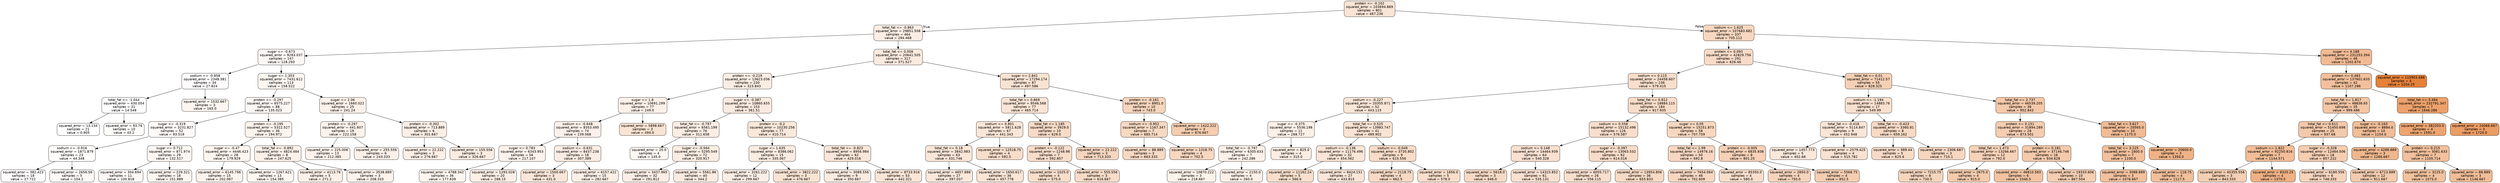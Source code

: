 digraph Tree {
node [shape=box, style="filled, rounded", color="black", fontname="helvetica"] ;
edge [fontname="helvetica"] ;
0 [label="protein <= -0.102\nsquared_error = 103694.869\nsamples = 801\nvalue = 467.236", fillcolor="#f9e4d5"] ;
1 [label="total_fat <= -0.863\nsquared_error = 29851.508\nsamples = 464\nvalue = 294.468", fillcolor="#fceee5"] ;
0 -> 1 [labeldistance=2.5, labelangle=45, headlabel="True"] ;
2 [label="sugar <= -0.673\nsquared_error = 9293.037\nsamples = 147\nvalue = 128.293", fillcolor="#fdf8f4"] ;
1 -> 2 ;
3 [label="sodium <= -0.858\nsquared_error = 2348.381\nsamples = 34\nvalue = 27.824", fillcolor="#fffdfd"] ;
2 -> 3 ;
4 [label="total_fat <= -1.044\nsquared_error = 430.054\nsamples = 31\nvalue = 14.548", fillcolor="#fffefe"] ;
3 -> 4 ;
5 [label="squared_error = 13.134\nsamples = 21\nvalue = 0.905", fillcolor="#ffffff"] ;
4 -> 5 ;
6 [label="squared_error = 93.76\nsamples = 10\nvalue = 43.2", fillcolor="#fffdfb"] ;
4 -> 6 ;
7 [label="squared_error = 1532.667\nsamples = 3\nvalue = 165.0", fillcolor="#fdf6f0"] ;
3 -> 7 ;
8 [label="sugar <= 1.353\nsquared_error = 7431.612\nsamples = 113\nvalue = 158.522", fillcolor="#fdf6f1"] ;
2 -> 8 ;
9 [label="protein <= -0.297\nsquared_error = 6575.227\nsamples = 88\nvalue = 135.023", fillcolor="#fdf7f3"] ;
8 -> 9 ;
10 [label="sugar <= -0.319\nsquared_error = 3231.827\nsamples = 52\nvalue = 93.519", fillcolor="#fefaf7"] ;
9 -> 10 ;
11 [label="sodium <= -0.916\nsquared_error = 1871.879\nsamples = 23\nvalue = 44.348", fillcolor="#fefdfb"] ;
10 -> 11 ;
12 [label="squared_error = 382.423\nsamples = 18\nvalue = 27.722", fillcolor="#fffdfd"] ;
11 -> 12 ;
13 [label="squared_error = 2656.56\nsamples = 5\nvalue = 104.2", fillcolor="#fef9f6"] ;
11 -> 13 ;
14 [label="sugar <= 0.712\nsquared_error = 871.974\nsamples = 29\nvalue = 132.517", fillcolor="#fdf7f3"] ;
10 -> 14 ;
15 [label="squared_error = 304.694\nsamples = 11\nvalue = 100.818", fillcolor="#fef9f6"] ;
14 -> 15 ;
16 [label="squared_error = 229.321\nsamples = 18\nvalue = 151.889", fillcolor="#fdf6f1"] ;
14 -> 16 ;
17 [label="protein <= -0.195\nsquared_error = 5322.527\nsamples = 36\nvalue = 194.972", fillcolor="#fdf4ee"] ;
9 -> 17 ;
18 [label="sugar <= -0.47\nsquared_error = 4446.423\nsamples = 28\nvalue = 179.929", fillcolor="#fdf5ef"] ;
17 -> 18 ;
19 [label="squared_error = 6145.796\nsamples = 15\nvalue = 202.067", fillcolor="#fdf3ed"] ;
18 -> 19 ;
20 [label="squared_error = 1267.621\nsamples = 13\nvalue = 154.385", fillcolor="#fdf6f1"] ;
18 -> 20 ;
21 [label="total_fat <= -0.892\nsquared_error = 4824.484\nsamples = 8\nvalue = 247.625", fillcolor="#fcf1e9"] ;
17 -> 21 ;
22 [label="squared_error = 4113.76\nsamples = 5\nvalue = 271.2", fillcolor="#fcf0e7"] ;
21 -> 22 ;
23 [label="squared_error = 3538.889\nsamples = 3\nvalue = 208.333", fillcolor="#fdf3ec"] ;
21 -> 23 ;
24 [label="sugar <= 2.06\nsquared_error = 1660.022\nsamples = 25\nvalue = 241.24", fillcolor="#fcf1e9"] ;
8 -> 24 ;
25 [label="protein <= -0.297\nsquared_error = 441.607\nsamples = 19\nvalue = 222.158", fillcolor="#fcf2eb"] ;
24 -> 25 ;
26 [label="squared_error = 225.006\nsamples = 13\nvalue = 212.385", fillcolor="#fdf3ec"] ;
25 -> 26 ;
27 [label="squared_error = 255.556\nsamples = 6\nvalue = 243.333", fillcolor="#fcf1e9"] ;
25 -> 27 ;
28 [label="protein <= -0.302\nsquared_error = 713.889\nsamples = 6\nvalue = 301.667", fillcolor="#fbeee4"] ;
24 -> 28 ;
29 [label="squared_error = 22.222\nsamples = 3\nvalue = 276.667", fillcolor="#fcefe6"] ;
28 -> 29 ;
30 [label="squared_error = 155.556\nsamples = 3\nvalue = 326.667", fillcolor="#fbece2"] ;
28 -> 30 ;
31 [label="total_fat <= 0.008\nsquared_error = 20641.505\nsamples = 317\nvalue = 371.527", fillcolor="#fbeade"] ;
1 -> 31 ;
32 [label="protein <= -0.219\nsquared_error = 13623.036\nsamples = 230\nvalue = 323.843", fillcolor="#fbede2"] ;
31 -> 32 ;
33 [label="sugar <= 1.8\nsquared_error = 10691.299\nsamples = 77\nvalue = 249.0", fillcolor="#fcf1e9"] ;
32 -> 33 ;
34 [label="sodium <= -0.648\nsquared_error = 8353.495\nsamples = 74\nvalue = 239.068", fillcolor="#fcf1ea"] ;
33 -> 34 ;
35 [label="sugar <= 0.783\nsquared_error = 6343.953\nsamples = 56\nvalue = 217.107", fillcolor="#fcf3ec"] ;
34 -> 35 ;
36 [label="squared_error = 4788.342\nsamples = 36\nvalue = 177.639", fillcolor="#fdf5ef"] ;
35 -> 36 ;
37 [label="squared_error = 1293.028\nsamples = 20\nvalue = 288.15", fillcolor="#fcefe5"] ;
35 -> 37 ;
38 [label="sodium <= -0.631\nsquared_error = 8437.238\nsamples = 18\nvalue = 307.389", fillcolor="#fbede3"] ;
34 -> 38 ;
39 [label="squared_error = 1500.667\nsamples = 3\nvalue = 431.0", fillcolor="#fae6d8"] ;
38 -> 39 ;
40 [label="squared_error = 6157.422\nsamples = 15\nvalue = 282.667", fillcolor="#fcefe6"] ;
38 -> 40 ;
41 [label="squared_error = 5898.667\nsamples = 3\nvalue = 494.0", fillcolor="#f9e3d3"] ;
33 -> 41 ;
42 [label="sugar <= -0.387\nsquared_error = 10860.655\nsamples = 153\nvalue = 361.51", fillcolor="#fbeadf"] ;
32 -> 42 ;
43 [label="total_fat <= -0.797\nsquared_error = 6561.199\nsamples = 76\nvalue = 311.658", fillcolor="#fbede3"] ;
42 -> 43 ;
44 [label="squared_error = 25.0\nsamples = 4\nvalue = 145.0", fillcolor="#fdf7f2"] ;
43 -> 44 ;
45 [label="sugar <= -0.564\nsquared_error = 5295.549\nsamples = 72\nvalue = 320.917", fillcolor="#fbede2"] ;
43 -> 45 ;
46 [label="squared_error = 3437.965\nsamples = 32\nvalue = 291.812", fillcolor="#fceee5"] ;
45 -> 46 ;
47 [label="squared_error = 5561.86\nsamples = 40\nvalue = 344.2", fillcolor="#fbebe0"] ;
45 -> 47 ;
48 [label="protein <= -0.2\nsquared_error = 10230.256\nsamples = 77\nvalue = 410.714", fillcolor="#fae8da"] ;
42 -> 48 ;
49 [label="sugar <= 1.635\nsquared_error = 8386.062\nsamples = 15\nvalue = 335.067", fillcolor="#fbece1"] ;
48 -> 49 ;
50 [label="squared_error = 3261.222\nsamples = 12\nvalue = 299.667", fillcolor="#fbeee4"] ;
49 -> 50 ;
51 [label="squared_error = 3822.222\nsamples = 3\nvalue = 476.667", fillcolor="#f9e4d4"] ;
49 -> 51 ;
52 [label="total_fat <= -0.823\nsquared_error = 8956.984\nsamples = 62\nvalue = 429.016", fillcolor="#fae7d9"] ;
48 -> 52 ;
53 [label="squared_error = 3089.556\nsamples = 9\nvalue = 350.667", fillcolor="#fbebe0"] ;
52 -> 53 ;
54 [label="squared_error = 8733.916\nsamples = 53\nvalue = 442.321", fillcolor="#fae6d7"] ;
52 -> 54 ;
55 [label="sugar <= 2.841\nsquared_error = 17294.174\nsamples = 87\nvalue = 497.586", fillcolor="#f9e3d2"] ;
31 -> 55 ;
56 [label="total_fat <= 0.869\nsquared_error = 9546.568\nsamples = 77\nvalue = 465.714", fillcolor="#fae4d5"] ;
55 -> 56 ;
57 [label="sodium <= 0.801\nsquared_error = 5811.628\nsamples = 67\nvalue = 441.343", fillcolor="#fae6d7"] ;
56 -> 57 ;
58 [label="total_fat <= 0.18\nsquared_error = 3842.983\nsamples = 63\nvalue = 431.746", fillcolor="#fae6d8"] ;
57 -> 58 ;
59 [label="squared_error = 4657.888\nsamples = 27\nvalue = 397.037", fillcolor="#fae8db"] ;
58 -> 59 ;
60 [label="squared_error = 1650.617\nsamples = 36\nvalue = 457.778", fillcolor="#fae5d6"] ;
58 -> 60 ;
61 [label="squared_error = 12518.75\nsamples = 4\nvalue = 592.5", fillcolor="#f8ddca"] ;
57 -> 61 ;
62 [label="total_fat <= 1.185\nsquared_error = 3929.0\nsamples = 10\nvalue = 629.0", fillcolor="#f8dbc7"] ;
56 -> 62 ;
63 [label="protein <= -0.122\nsquared_error = 1248.98\nsamples = 7\nvalue = 592.857", fillcolor="#f8ddca"] ;
62 -> 63 ;
64 [label="squared_error = 1025.0\nsamples = 4\nvalue = 575.0", fillcolor="#f8decb"] ;
63 -> 64 ;
65 [label="squared_error = 555.556\nsamples = 3\nvalue = 616.667", fillcolor="#f8dcc8"] ;
63 -> 65 ;
66 [label="squared_error = 22.222\nsamples = 3\nvalue = 713.333", fillcolor="#f7d6bf"] ;
62 -> 66 ;
67 [label="protein <= -0.161\nsquared_error = 8901.0\nsamples = 10\nvalue = 743.0", fillcolor="#f6d5bc"] ;
55 -> 67 ;
68 [label="sodium <= -0.952\nsquared_error = 1167.347\nsamples = 7\nvalue = 685.714", fillcolor="#f7d8c1"] ;
67 -> 68 ;
69 [label="squared_error = 88.889\nsamples = 3\nvalue = 663.333", fillcolor="#f7d9c3"] ;
68 -> 69 ;
70 [label="squared_error = 1318.75\nsamples = 4\nvalue = 702.5", fillcolor="#f7d7c0"] ;
68 -> 70 ;
71 [label="squared_error = 1422.222\nsamples = 3\nvalue = 876.667", fillcolor="#f5cdb0"] ;
67 -> 71 ;
72 [label="sodium <= 1.625\nsquared_error = 107683.682\nsamples = 337\nvalue = 705.112", fillcolor="#f7d7c0"] ;
0 -> 72 [labeldistance=2.5, labelangle=-45, headlabel="False"] ;
73 [label="protein <= 0.093\nsquared_error = 42829.756\nsamples = 291\nvalue = 626.46", fillcolor="#f8dbc7"] ;
72 -> 73 ;
74 [label="sodium <= 0.115\nsquared_error = 24458.607\nsamples = 236\nvalue = 579.415", fillcolor="#f8decb"] ;
73 -> 74 ;
75 [label="sodium <= -0.227\nsquared_error = 20355.871\nsamples = 52\nvalue = 443.115", fillcolor="#fae6d7"] ;
74 -> 75 ;
76 [label="sugar <= -0.375\nsquared_error = 5536.198\nsamples = 11\nvalue = 268.727", fillcolor="#fcf0e7"] ;
75 -> 76 ;
77 [label="total_fat <= -0.797\nsquared_error = 6305.633\nsamples = 7\nvalue = 242.286", fillcolor="#fcf1e9"] ;
76 -> 77 ;
78 [label="squared_error = 10870.222\nsamples = 3\nvalue = 218.667", fillcolor="#fcf3eb"] ;
77 -> 78 ;
79 [label="squared_error = 2150.0\nsamples = 4\nvalue = 260.0", fillcolor="#fcf0e8"] ;
77 -> 79 ;
80 [label="squared_error = 825.0\nsamples = 4\nvalue = 315.0", fillcolor="#fbede3"] ;
76 -> 80 ;
81 [label="total_fat <= 0.525\nsquared_error = 13983.747\nsamples = 41\nvalue = 489.902", fillcolor="#f9e3d3"] ;
75 -> 81 ;
82 [label="sodium <= -0.136\nsquared_error = 11176.496\nsamples = 32\nvalue = 454.562", fillcolor="#fae5d6"] ;
81 -> 82 ;
83 [label="squared_error = 11162.24\nsamples = 5\nvalue = 566.6", fillcolor="#f8dfcc"] ;
82 -> 83 ;
84 [label="squared_error = 8424.151\nsamples = 27\nvalue = 433.815", fillcolor="#fae6d8"] ;
82 -> 84 ;
85 [label="sodium <= -0.049\nsquared_error = 3735.802\nsamples = 9\nvalue = 615.556", fillcolor="#f8dcc8"] ;
81 -> 85 ;
86 [label="squared_error = 2118.75\nsamples = 4\nvalue = 662.5", fillcolor="#f7d9c4"] ;
85 -> 86 ;
87 [label="squared_error = 1856.0\nsamples = 5\nvalue = 578.0", fillcolor="#f8decb"] ;
85 -> 87 ;
88 [label="total_fat <= 0.812\nsquared_error = 18884.115\nsamples = 184\nvalue = 617.935", fillcolor="#f8dcc8"] ;
74 -> 88 ;
89 [label="sodium <= 0.558\nsquared_error = 15132.496\nsamples = 126\nvalue = 576.587", fillcolor="#f8decb"] ;
88 -> 89 ;
90 [label="sodium <= 0.148\nsquared_error = 14464.939\nsamples = 64\nvalue = 540.328", fillcolor="#f9e0cf"] ;
89 -> 90 ;
91 [label="squared_error = 5618.0\nsamples = 3\nvalue = 646.0", fillcolor="#f7dac5"] ;
90 -> 91 ;
92 [label="squared_error = 14323.852\nsamples = 61\nvalue = 535.131", fillcolor="#f9e0cf"] ;
90 -> 92 ;
93 [label="sugar <= -0.397\nsquared_error = 13063.532\nsamples = 62\nvalue = 614.016", fillcolor="#f8dcc8"] ;
89 -> 93 ;
94 [label="squared_error = 6055.717\nsamples = 26\nvalue = 556.115", fillcolor="#f8dfcd"] ;
93 -> 94 ;
95 [label="squared_error = 13954.806\nsamples = 36\nvalue = 655.833", fillcolor="#f7dac4"] ;
93 -> 95 ;
96 [label="sugar <= 0.05\nsquared_error = 15251.873\nsamples = 58\nvalue = 707.759", fillcolor="#f7d7bf"] ;
88 -> 96 ;
97 [label="total_fat <= 1.99\nsquared_error = 14976.16\nsamples = 50\nvalue = 692.8", fillcolor="#f7d7c1"] ;
96 -> 97 ;
98 [label="squared_error = 7654.064\nsamples = 46\nvalue = 702.609", fillcolor="#f7d7c0"] ;
97 -> 98 ;
99 [label="squared_error = 85350.0\nsamples = 4\nvalue = 580.0", fillcolor="#f8decb"] ;
97 -> 99 ;
100 [label="protein <= -0.005\nsquared_error = 6835.938\nsamples = 8\nvalue = 801.25", fillcolor="#f6d1b7"] ;
96 -> 100 ;
101 [label="squared_error = 2850.0\nsamples = 4\nvalue = 750.0", fillcolor="#f6d4bc"] ;
100 -> 101 ;
102 [label="squared_error = 5568.75\nsamples = 4\nvalue = 852.5", fillcolor="#f5ceb2"] ;
100 -> 102 ;
103 [label="total_fat <= 0.01\nsquared_error = 71412.57\nsamples = 55\nvalue = 828.325", fillcolor="#f5d0b5"] ;
73 -> 103 ;
104 [label="sodium <= -1.194\nsquared_error = 14883.76\nsamples = 17\nvalue = 549.99", fillcolor="#f9e0ce"] ;
103 -> 104 ;
105 [label="total_fat <= -0.418\nsquared_error = 5114.847\nsamples = 9\nvalue = 452.948", fillcolor="#fae5d6"] ;
104 -> 105 ;
106 [label="squared_error = 1457.773\nsamples = 5\nvalue = 402.68", fillcolor="#fae8db"] ;
105 -> 106 ;
107 [label="squared_error = 2579.425\nsamples = 4\nvalue = 515.782", fillcolor="#f9e2d1"] ;
105 -> 107 ;
108 [label="total_fat <= -0.423\nsquared_error = 3360.81\nsamples = 8\nvalue = 659.162", fillcolor="#f7d9c4"] ;
104 -> 108 ;
109 [label="squared_error = 989.44\nsamples = 5\nvalue = 625.6", fillcolor="#f8dbc7"] ;
108 -> 109 ;
110 [label="squared_error = 2306.687\nsamples = 3\nvalue = 715.1", fillcolor="#f7d6bf"] ;
108 -> 110 ;
111 [label="total_fat <= 2.737\nsquared_error = 46539.205\nsamples = 38\nvalue = 952.843", fillcolor="#f4c9a9"] ;
103 -> 111 ;
112 [label="protein <= 0.151\nsquared_error = 31894.289\nsamples = 28\nvalue = 873.501", fillcolor="#f5cdb1"] ;
111 -> 112 ;
113 [label="total_fat <= 1.473\nsquared_error = 13266.667\nsamples = 12\nvalue = 792.0", fillcolor="#f6d2b8"] ;
112 -> 113 ;
114 [label="squared_error = 7215.75\nsamples = 8\nvalue = 730.5", fillcolor="#f6d5bd"] ;
113 -> 114 ;
115 [label="squared_error = 2675.0\nsamples = 4\nvalue = 915.0", fillcolor="#f4cbad"] ;
113 -> 115 ;
116 [label="protein <= 0.181\nsquared_error = 37146.746\nsamples = 16\nvalue = 934.628", fillcolor="#f4caab"] ;
112 -> 116 ;
117 [label="squared_error = 46810.583\nsamples = 6\nvalue = 1046.5", fillcolor="#f3c3a1"] ;
116 -> 117 ;
118 [label="squared_error = 19333.606\nsamples = 10\nvalue = 867.504", fillcolor="#f5cdb1"] ;
116 -> 118 ;
119 [label="total_fat <= 3.627\nsquared_error = 20565.0\nsamples = 10\nvalue = 1175.0", fillcolor="#f1bc95"] ;
111 -> 119 ;
120 [label="total_fat <= 3.225\nsquared_error = 1800.0\nsamples = 7\nvalue = 1100.0", fillcolor="#f2c09c"] ;
119 -> 120 ;
121 [label="squared_error = 3088.889\nsamples = 3\nvalue = 1076.667", fillcolor="#f2c19e"] ;
120 -> 121 ;
122 [label="squared_error = 118.75\nsamples = 4\nvalue = 1117.5", fillcolor="#f2bf9b"] ;
120 -> 122 ;
123 [label="squared_error = 20600.0\nsamples = 3\nvalue = 1350.0", fillcolor="#efb286"] ;
119 -> 123 ;
124 [label="sugar <= 4.188\nsquared_error = 231253.394\nsamples = 46\nvalue = 1202.674", fillcolor="#f1ba93"] ;
72 -> 124 ;
125 [label="protein <= 0.483\nsquared_error = 137601.633\nsamples = 42\nvalue = 1107.286", fillcolor="#f2c09c"] ;
124 -> 125 ;
126 [label="total_fat <= 1.817\nsquared_error = 48838.65\nsamples = 35\nvalue = 999.486", fillcolor="#f3c6a5"] ;
125 -> 126 ;
127 [label="total_fat <= 0.611\nsquared_error = 51450.698\nsamples = 25\nvalue = 937.68", fillcolor="#f4c9ab"] ;
126 -> 127 ;
128 [label="sodium <= 1.822\nsquared_error = 92250.816\nsamples = 7\nvalue = 1144.571", fillcolor="#f2be98"] ;
127 -> 128 ;
129 [label="squared_error = 45355.556\nsamples = 3\nvalue = 843.333", fillcolor="#f5cfb3"] ;
128 -> 129 ;
130 [label="squared_error = 8320.25\nsamples = 4\nvalue = 1370.5", fillcolor="#efb184"] ;
128 -> 130 ;
131 [label="sugar <= -0.328\nsquared_error = 12464.506\nsamples = 18\nvalue = 857.222", fillcolor="#f5ceb2"] ;
127 -> 131 ;
132 [label="squared_error = 6180.556\nsamples = 6\nvalue = 748.333", fillcolor="#f6d4bc"] ;
131 -> 132 ;
133 [label="squared_error = 6713.889\nsamples = 12\nvalue = 911.667", fillcolor="#f4cbad"] ;
131 -> 133 ;
134 [label="sugar <= -0.163\nsquared_error = 8884.0\nsamples = 10\nvalue = 1154.0", fillcolor="#f1bd97"] ;
126 -> 134 ;
135 [label="squared_error = 4288.889\nsamples = 3\nvalue = 1266.667", fillcolor="#f0b78d"] ;
134 -> 135 ;
136 [label="protein <= 0.215\nsquared_error = 3081.633\nsamples = 7\nvalue = 1105.714", fillcolor="#f2c09c"] ;
134 -> 136 ;
137 [label="squared_error = 3125.0\nsamples = 4\nvalue = 1075.0", fillcolor="#f2c29e"] ;
136 -> 137 ;
138 [label="squared_error = 88.889\nsamples = 3\nvalue = 1146.667", fillcolor="#f1bd98"] ;
136 -> 138 ;
139 [label="total_fat <= 3.484\nsquared_error = 232791.347\nsamples = 7\nvalue = 1646.286", fillcolor="#eca16b"] ;
125 -> 139 ;
140 [label="squared_error = 382203.0\nsamples = 4\nvalue = 1591.0", fillcolor="#eca470"] ;
139 -> 140 ;
141 [label="squared_error = 24066.667\nsamples = 3\nvalue = 1720.0", fillcolor="#eb9d65"] ;
139 -> 141 ;
142 [label="squared_error = 115903.688\nsamples = 4\nvalue = 2204.25", fillcolor="#e58139"] ;
124 -> 142 ;
}